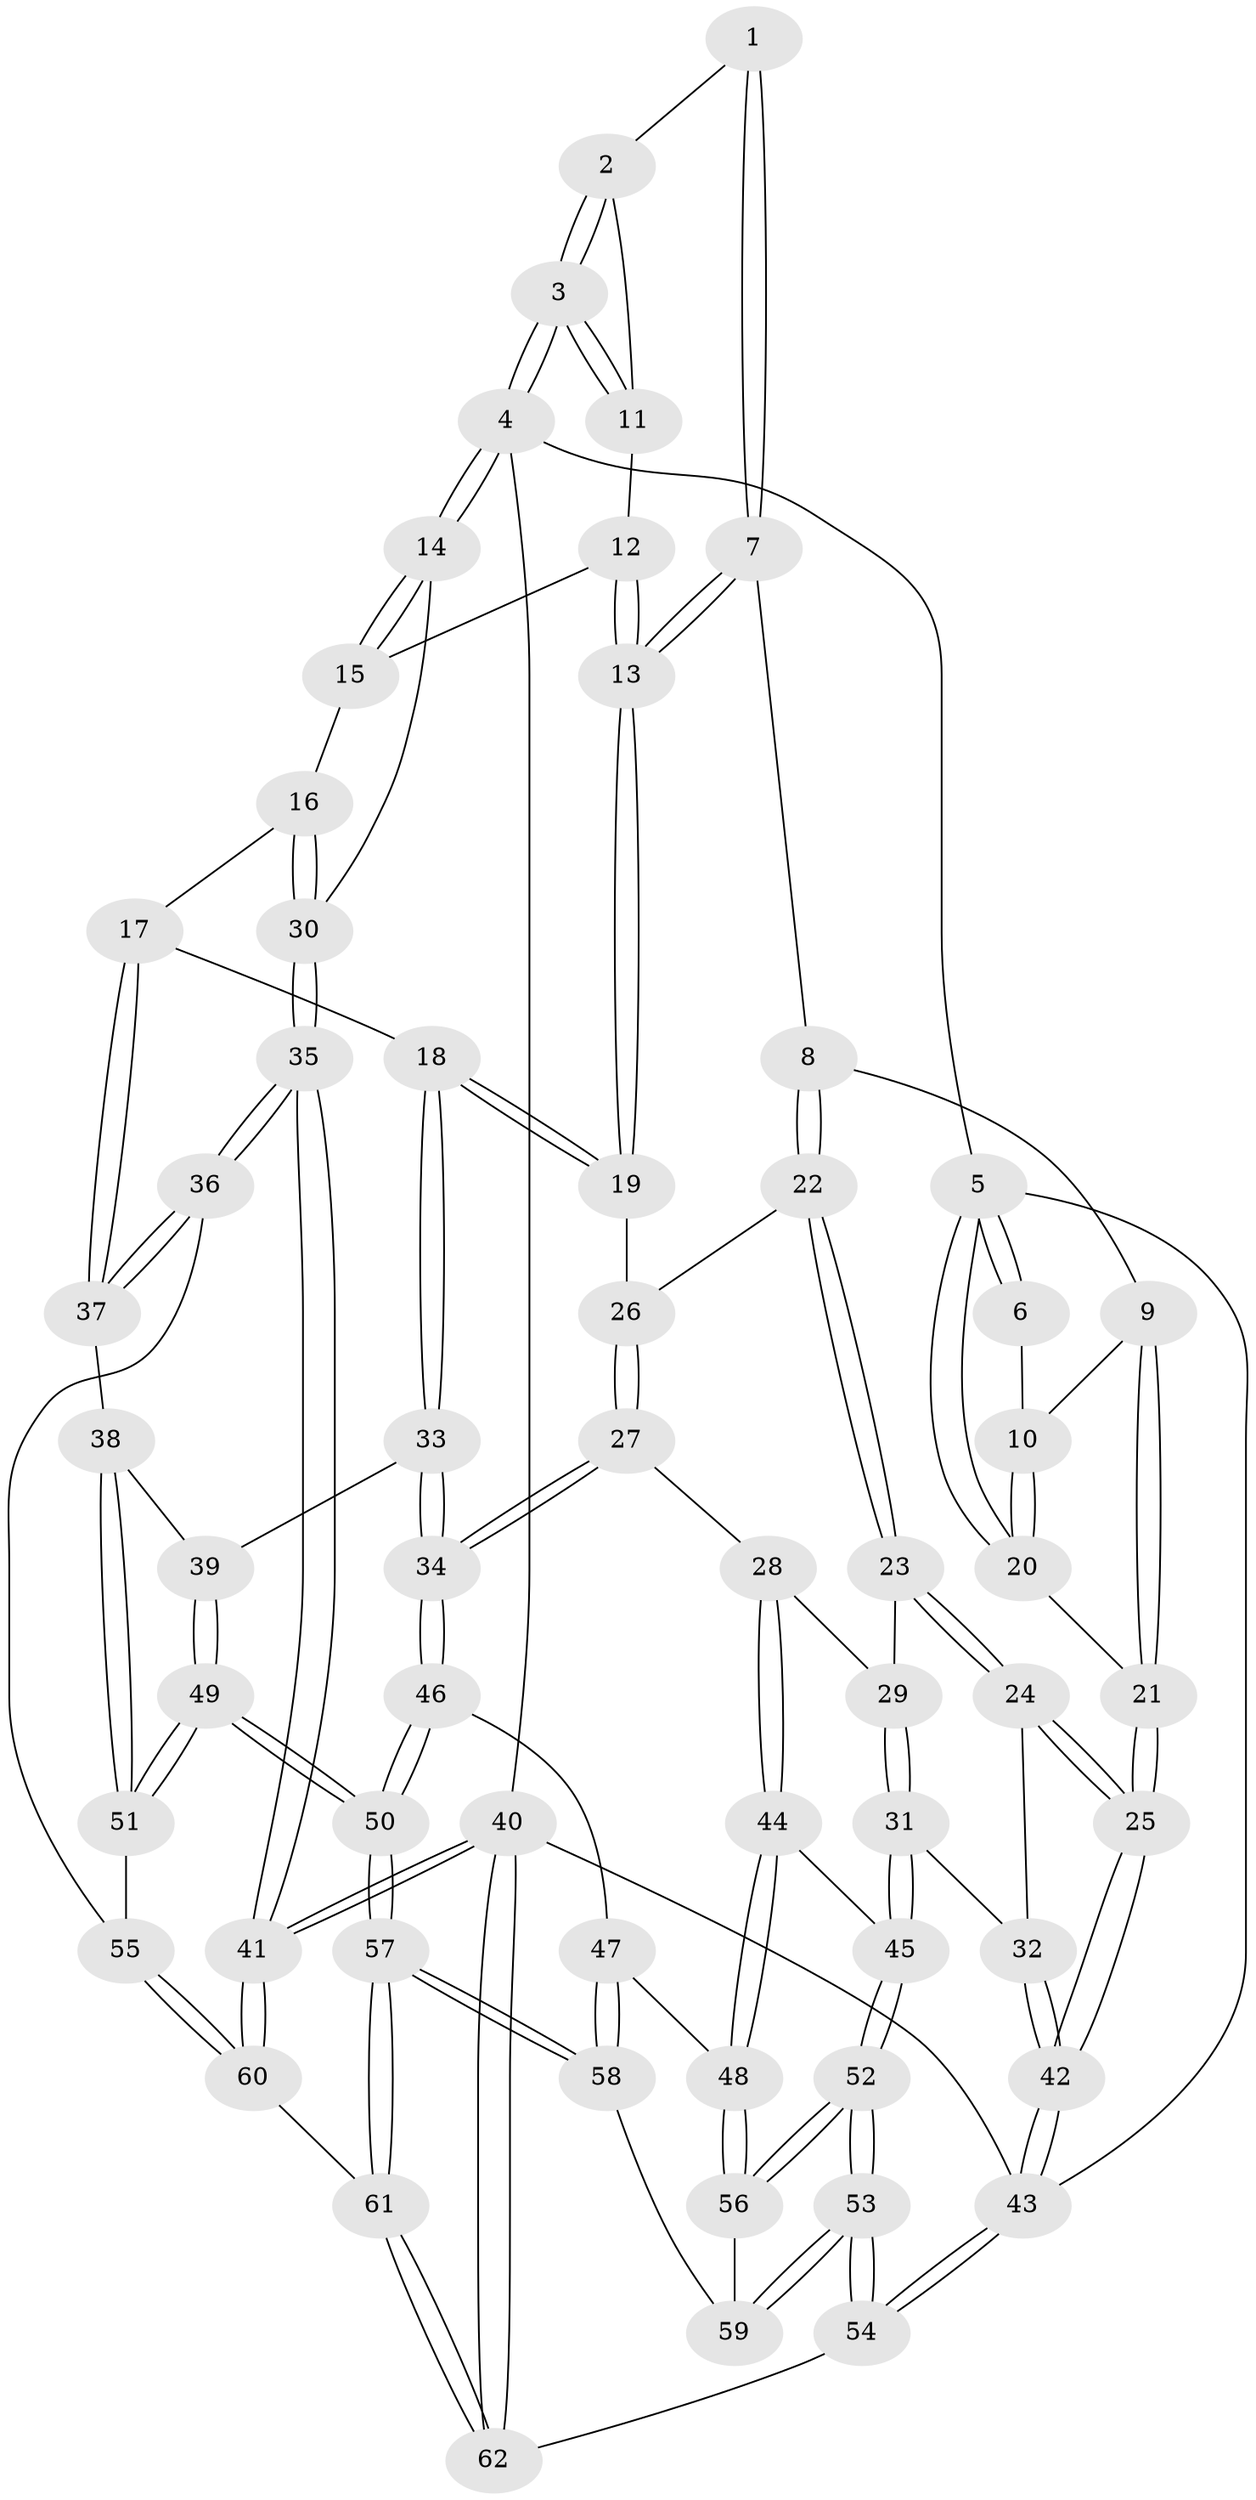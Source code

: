 // Generated by graph-tools (version 1.1) at 2025/02/03/09/25 05:02:18]
// undirected, 62 vertices, 152 edges
graph export_dot {
graph [start="1"]
  node [color=gray90,style=filled];
  1 [pos="+0.47319528604925215+0"];
  2 [pos="+0.4786222559217273+0"];
  3 [pos="+1+0"];
  4 [pos="+1+0"];
  5 [pos="+0+0"];
  6 [pos="+0.38951380045831124+0"];
  7 [pos="+0.5515061905224665+0.22251865079405225"];
  8 [pos="+0.20996114096651675+0.28788745223186585"];
  9 [pos="+0.20572842311551592+0.2819409561106126"];
  10 [pos="+0.19820028517108287+0.2141083224638918"];
  11 [pos="+0.848155739000115+0.13178192883985324"];
  12 [pos="+0.8293161470608273+0.18491800533884606"];
  13 [pos="+0.6150242169722878+0.3048076388255387"];
  14 [pos="+1+0.3306741949557829"];
  15 [pos="+0.8338984704276086+0.19016507032868776"];
  16 [pos="+0.9419399370308712+0.39086415578592903"];
  17 [pos="+0.8389214022129261+0.4919873253915261"];
  18 [pos="+0.6404878716790182+0.4328216753916083"];
  19 [pos="+0.6140713255391673+0.3334417893539474"];
  20 [pos="+0+0"];
  21 [pos="+0+0.35752367914592775"];
  22 [pos="+0.21231215422066899+0.2987836234584349"];
  23 [pos="+0.20910243659350616+0.3137405266218469"];
  24 [pos="+0.08487297521218114+0.46983709469853213"];
  25 [pos="+0+0.4471882495882326"];
  26 [pos="+0.36847811780930606+0.40273238956844415"];
  27 [pos="+0.3803604706892632+0.54695805117466"];
  28 [pos="+0.33850978536039633+0.5546255569762946"];
  29 [pos="+0.22932812666577643+0.44023215239966423"];
  30 [pos="+1+0.3637607510343508"];
  31 [pos="+0.1574852103337534+0.5977741613772015"];
  32 [pos="+0.13580143784422372+0.5913822865538474"];
  33 [pos="+0.6258109593113446+0.4616490346111852"];
  34 [pos="+0.447800479484529+0.5748824786901696"];
  35 [pos="+1+0.830188699627466"];
  36 [pos="+0.9924677750042536+0.7095234925768179"];
  37 [pos="+0.8810075378793789+0.586399795275384"];
  38 [pos="+0.760878747340166+0.6516343842246995"];
  39 [pos="+0.6397131677369625+0.5477914457902061"];
  40 [pos="+1+1"];
  41 [pos="+1+0.9270336497167586"];
  42 [pos="+0+0.6974842239157377"];
  43 [pos="+0+1"];
  44 [pos="+0.24410508121766025+0.6309196894343835"];
  45 [pos="+0.20290129863434647+0.6382437719018758"];
  46 [pos="+0.4551891144257277+0.7105275630471094"];
  47 [pos="+0.4511211643833621+0.7146329177962221"];
  48 [pos="+0.37322158389987115+0.7427133252659699"];
  49 [pos="+0.6342945880637457+0.7304490688348115"];
  50 [pos="+0.6117733290424477+0.747774571552658"];
  51 [pos="+0.7153771771399794+0.7387780615181335"];
  52 [pos="+0.14581055209995508+0.9151242413733827"];
  53 [pos="+0+1"];
  54 [pos="+0+1"];
  55 [pos="+0.7494637691161283+0.7596784490870774"];
  56 [pos="+0.3198990799281938+0.814451604278819"];
  57 [pos="+0.5934997912466283+1"];
  58 [pos="+0.46918953634441884+0.8872782782546692"];
  59 [pos="+0.42969282948061494+0.8818724413986009"];
  60 [pos="+0.7642905377371133+0.8690540541764226"];
  61 [pos="+0.598127432722932+1"];
  62 [pos="+0.5962270802663183+1"];
  1 -- 2;
  1 -- 7;
  1 -- 7;
  2 -- 3;
  2 -- 3;
  2 -- 11;
  3 -- 4;
  3 -- 4;
  3 -- 11;
  3 -- 11;
  4 -- 5;
  4 -- 14;
  4 -- 14;
  4 -- 40;
  5 -- 6;
  5 -- 6;
  5 -- 20;
  5 -- 20;
  5 -- 43;
  6 -- 10;
  7 -- 8;
  7 -- 13;
  7 -- 13;
  8 -- 9;
  8 -- 22;
  8 -- 22;
  9 -- 10;
  9 -- 21;
  9 -- 21;
  10 -- 20;
  10 -- 20;
  11 -- 12;
  12 -- 13;
  12 -- 13;
  12 -- 15;
  13 -- 19;
  13 -- 19;
  14 -- 15;
  14 -- 15;
  14 -- 30;
  15 -- 16;
  16 -- 17;
  16 -- 30;
  16 -- 30;
  17 -- 18;
  17 -- 37;
  17 -- 37;
  18 -- 19;
  18 -- 19;
  18 -- 33;
  18 -- 33;
  19 -- 26;
  20 -- 21;
  21 -- 25;
  21 -- 25;
  22 -- 23;
  22 -- 23;
  22 -- 26;
  23 -- 24;
  23 -- 24;
  23 -- 29;
  24 -- 25;
  24 -- 25;
  24 -- 32;
  25 -- 42;
  25 -- 42;
  26 -- 27;
  26 -- 27;
  27 -- 28;
  27 -- 34;
  27 -- 34;
  28 -- 29;
  28 -- 44;
  28 -- 44;
  29 -- 31;
  29 -- 31;
  30 -- 35;
  30 -- 35;
  31 -- 32;
  31 -- 45;
  31 -- 45;
  32 -- 42;
  32 -- 42;
  33 -- 34;
  33 -- 34;
  33 -- 39;
  34 -- 46;
  34 -- 46;
  35 -- 36;
  35 -- 36;
  35 -- 41;
  35 -- 41;
  36 -- 37;
  36 -- 37;
  36 -- 55;
  37 -- 38;
  38 -- 39;
  38 -- 51;
  38 -- 51;
  39 -- 49;
  39 -- 49;
  40 -- 41;
  40 -- 41;
  40 -- 62;
  40 -- 62;
  40 -- 43;
  41 -- 60;
  41 -- 60;
  42 -- 43;
  42 -- 43;
  43 -- 54;
  43 -- 54;
  44 -- 45;
  44 -- 48;
  44 -- 48;
  45 -- 52;
  45 -- 52;
  46 -- 47;
  46 -- 50;
  46 -- 50;
  47 -- 48;
  47 -- 58;
  47 -- 58;
  48 -- 56;
  48 -- 56;
  49 -- 50;
  49 -- 50;
  49 -- 51;
  49 -- 51;
  50 -- 57;
  50 -- 57;
  51 -- 55;
  52 -- 53;
  52 -- 53;
  52 -- 56;
  52 -- 56;
  53 -- 54;
  53 -- 54;
  53 -- 59;
  53 -- 59;
  54 -- 62;
  55 -- 60;
  55 -- 60;
  56 -- 59;
  57 -- 58;
  57 -- 58;
  57 -- 61;
  57 -- 61;
  58 -- 59;
  60 -- 61;
  61 -- 62;
  61 -- 62;
}
